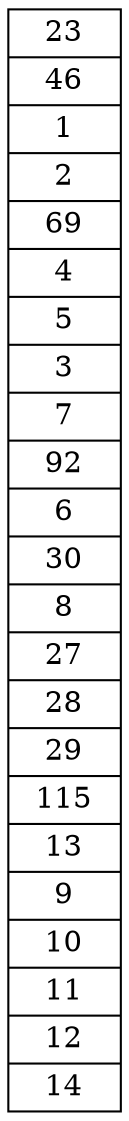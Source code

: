 graph hashmap{
node[shape=record];
Hashmap [label = "{23 | 46 | 1 | 2 | 69 | 4 | 5 | 3 | 7 | 92 | 6 | 30 | 8 | 27 | 28 | 29 | 115 | 13 | 9 | 10 | 11 | 12 | 14}"]
}